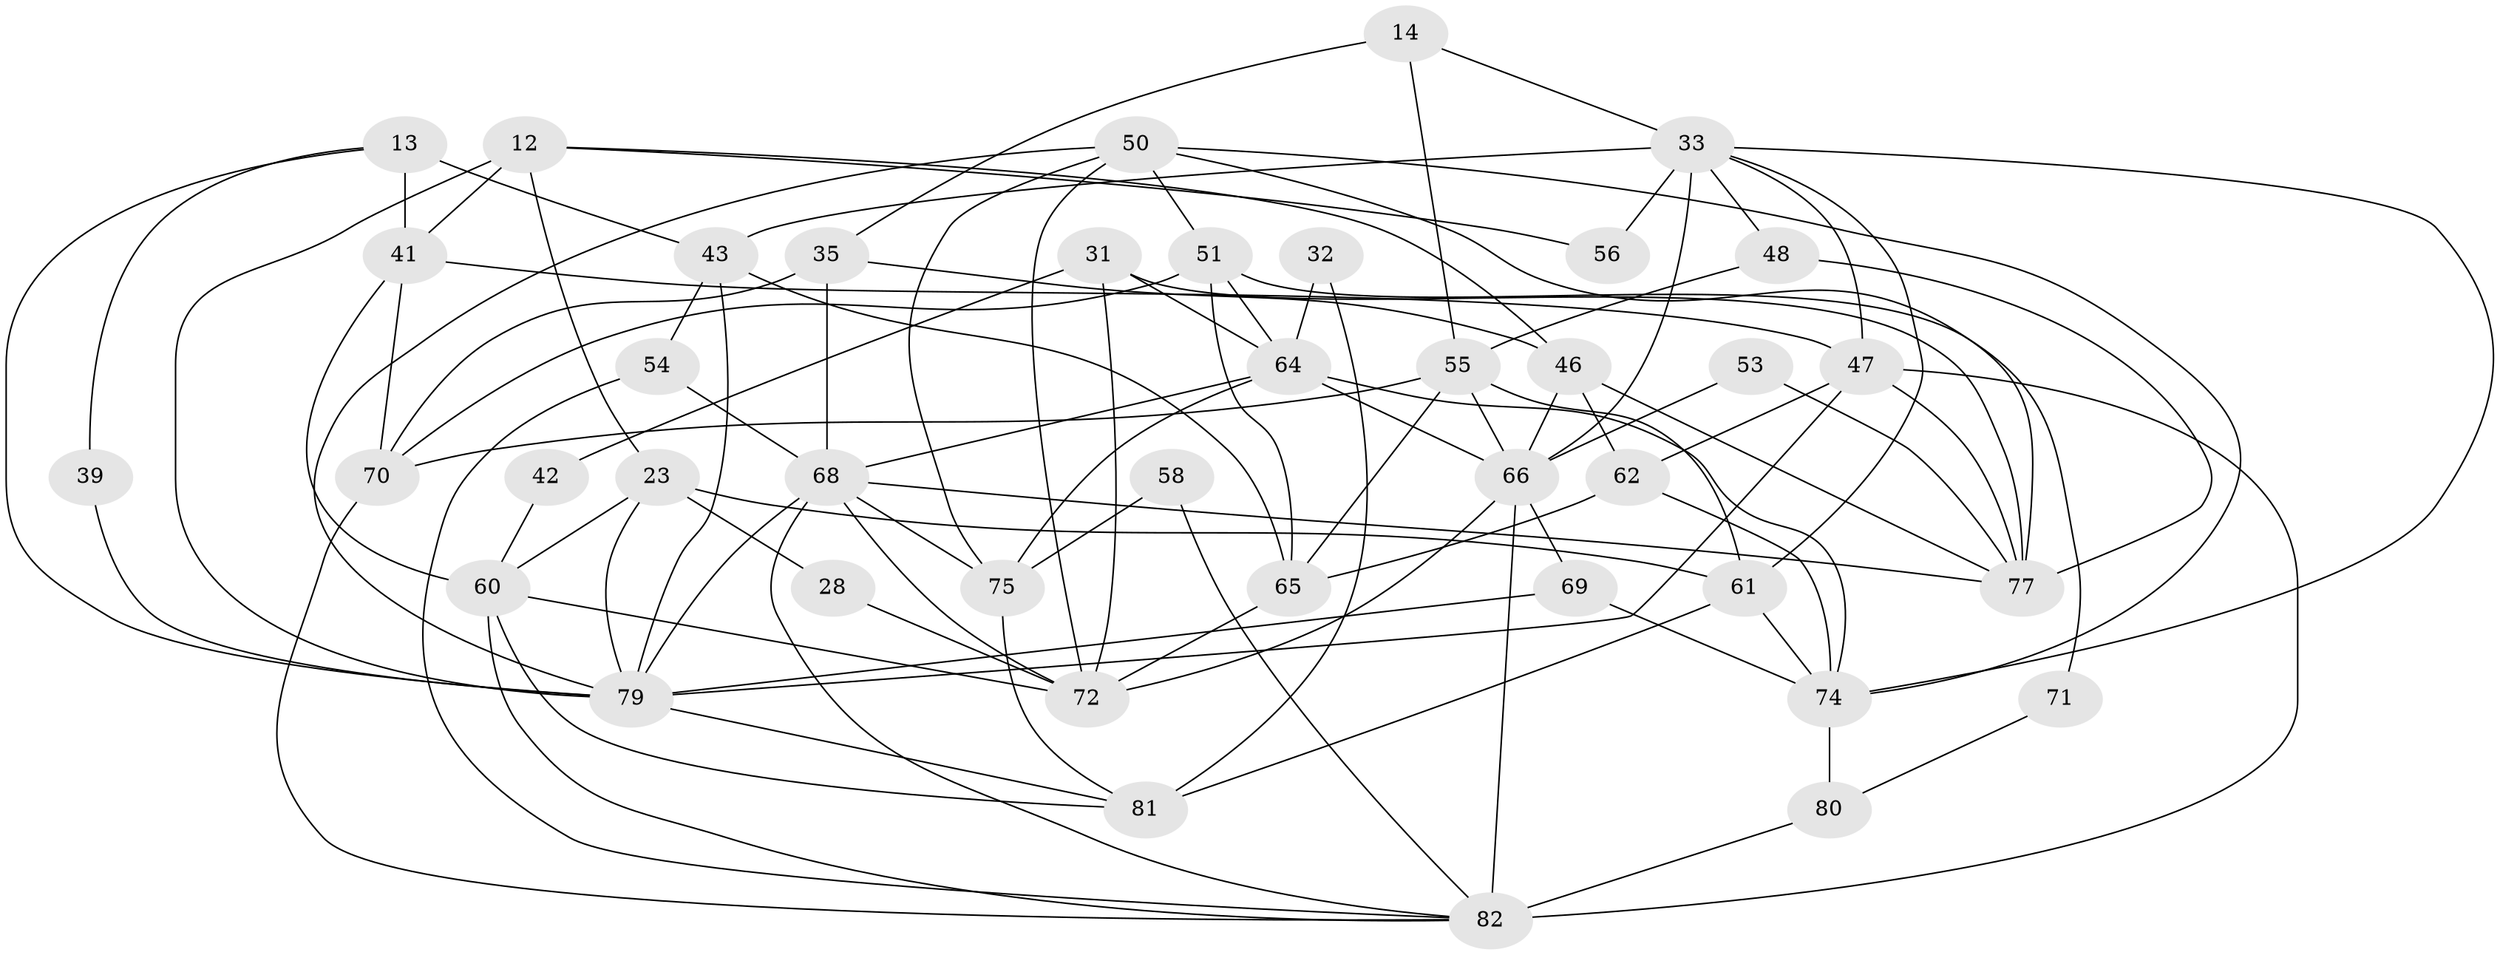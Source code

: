 // original degree distribution, {5: 0.13414634146341464, 6: 0.14634146341463414, 4: 0.2682926829268293, 3: 0.23170731707317074, 2: 0.17073170731707318, 7: 0.04878048780487805}
// Generated by graph-tools (version 1.1) at 2025/50/03/09/25 04:50:32]
// undirected, 41 vertices, 98 edges
graph export_dot {
graph [start="1"]
  node [color=gray90,style=filled];
  12;
  13 [super="+10"];
  14;
  23 [super="+1"];
  28;
  31;
  32;
  33 [super="+15+25+26"];
  35 [super="+21"];
  39;
  41 [super="+20"];
  42;
  43;
  46 [super="+6"];
  47;
  48;
  50 [super="+9+34"];
  51 [super="+5+38"];
  53;
  54;
  55 [super="+4"];
  56;
  58;
  60 [super="+27"];
  61;
  62 [super="+22"];
  64 [super="+8+30"];
  65;
  66 [super="+19+29+57"];
  68 [super="+3+52"];
  69 [super="+40"];
  70;
  71;
  72 [super="+67"];
  74 [super="+45"];
  75 [super="+36"];
  77 [super="+76"];
  79 [super="+78+73"];
  80;
  81 [super="+49"];
  82 [super="+44+18+59"];
  12 -- 41 [weight=2];
  12 -- 56;
  12 -- 23;
  12 -- 46;
  12 -- 79;
  13 -- 41 [weight=2];
  13 -- 39;
  13 -- 43;
  13 -- 79;
  14 -- 55;
  14 -- 35;
  14 -- 33;
  23 -- 61;
  23 -- 28;
  23 -- 60;
  23 -- 79 [weight=2];
  28 -- 72;
  31 -- 72;
  31 -- 42;
  31 -- 64;
  31 -- 77;
  32 -- 81;
  32 -- 64;
  33 -- 61 [weight=2];
  33 -- 48;
  33 -- 56 [weight=2];
  33 -- 66 [weight=2];
  33 -- 74;
  33 -- 47;
  33 -- 43;
  35 -- 46;
  35 -- 70;
  35 -- 68 [weight=2];
  39 -- 79;
  41 -- 70;
  41 -- 60;
  41 -- 47;
  42 -- 60;
  43 -- 65;
  43 -- 54;
  43 -- 79;
  46 -- 62;
  46 -- 66 [weight=3];
  46 -- 77;
  47 -- 62;
  47 -- 82 [weight=2];
  47 -- 77;
  47 -- 79;
  48 -- 55;
  48 -- 77;
  50 -- 75;
  50 -- 77 [weight=2];
  50 -- 72 [weight=2];
  50 -- 51;
  50 -- 79;
  50 -- 74;
  51 -- 70;
  51 -- 71;
  51 -- 64;
  51 -- 65;
  53 -- 66;
  53 -- 77;
  54 -- 68;
  54 -- 82;
  55 -- 70 [weight=2];
  55 -- 65;
  55 -- 61;
  55 -- 66;
  58 -- 75;
  58 -- 82;
  60 -- 81;
  60 -- 72;
  60 -- 82;
  61 -- 81 [weight=2];
  61 -- 74;
  62 -- 65 [weight=2];
  62 -- 74;
  64 -- 68;
  64 -- 66 [weight=2];
  64 -- 75;
  64 -- 74;
  65 -- 72;
  66 -- 82 [weight=2];
  66 -- 69 [weight=3];
  66 -- 72;
  68 -- 79 [weight=2];
  68 -- 82;
  68 -- 75 [weight=3];
  68 -- 72;
  68 -- 77;
  69 -- 74;
  69 -- 79;
  70 -- 82;
  71 -- 80;
  74 -- 80 [weight=2];
  75 -- 81;
  79 -- 81;
  80 -- 82 [weight=2];
}

